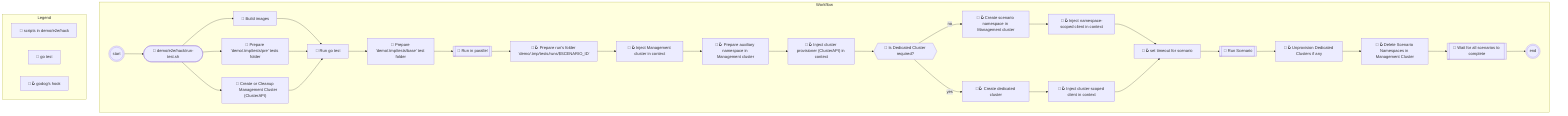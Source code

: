 flowchart TD
  subgraph Workflow
    start(((start)))
    runTest([🧰 demo/e2e/hack/run-test.sh])
    buildImages[🧰 Build images]
    createManagementCluster["🧰 Create or Cleanup 
      Management Cluster (ClusterAPI)"]
    preFolder[🧰 Prepare 'demo/.tmp/tests/pre' tests folder]
    runGoTest[🧰 Run go test]
    prepareBaseTestFolder[🧪 Prepare 'demo/.tmp/tests/base' test folder]
    prepareRunTestFolder[🧪🪝 Prepare run's folder 'demo/.tmp/tests/runs/$SCENARIO_ID']
    runInParallel[[🧪 Run in parallel]]
    prepareNamespaceInManagementCluster[🧪🪝 Prepare auxiliary namespace in Management cluster]
    injectManagementClusterInContext[🧪🪝 Inject Management cluster in context]
    injectClusterAPIProvisionerInContext["🧪🪝 Inject cluster provisioner (ClusterAPI) in context"]
    isDedicatedClusterRequired1{{🧪 Is Dedicated Cluster required?}}
    injectManagementAsDedicatedInContext["🧪🪝 Create scenario namespace in Management cluster"]
    injectManagementClientInContext["🧪🪝 Inject namespace-scoped client in context"]
    createDedicatedCluster[🧪🪝 Create dedicated cluster]
    injectDedicatedCluster[🧪🪝 Inject cluster-scoped client in context]
    setScenarioTimeout[🧪🪝 set timeout for scenario]
    runScenario[[🧪 Run Scenario]]
    deleteDedicatedCluster[🧪🪝 Unprovision Dedicated Clusters if any]
    deleteManagementClusterNamespace[🧪🪝 Delete Scenario Namespaces in Management Cluster]
    waitTests[[🧪 Wait for all scenarios to complete]]
    finish(((end)))
  end

  subgraph Legend
    direction LR
    bashScript["🧰 scripts in demo/e2e/hack"]
    goTest["🧪 go test"]
    godogHook["🧪🪝 godog's hook"]
  end

  %% links
  start --> runTest
  runTest --> buildImages
  runTest --> createManagementCluster
  runTest --> preFolder
  buildImages --> runGoTest
  preFolder --> runGoTest
  createManagementCluster --> runGoTest
  runGoTest --> prepareBaseTestFolder
  prepareBaseTestFolder --> runInParallel
  runInParallel --> prepareRunTestFolder
  prepareRunTestFolder --> injectManagementClusterInContext
  injectManagementClusterInContext --> prepareNamespaceInManagementCluster
  prepareNamespaceInManagementCluster --> injectClusterAPIProvisionerInContext
  injectClusterAPIProvisionerInContext --> isDedicatedClusterRequired1
  isDedicatedClusterRequired1 --> |yes| createDedicatedCluster
  isDedicatedClusterRequired1 --> |no| injectManagementAsDedicatedInContext
  injectManagementAsDedicatedInContext --> injectManagementClientInContext
  injectManagementClientInContext --> setScenarioTimeout
  createDedicatedCluster --> injectDedicatedCluster
  injectDedicatedCluster --> setScenarioTimeout
  setScenarioTimeout --> runScenario
  runScenario --> deleteDedicatedCluster
  deleteDedicatedCluster --> deleteManagementClusterNamespace
  deleteManagementClusterNamespace --> waitTests
  waitTests --> finish